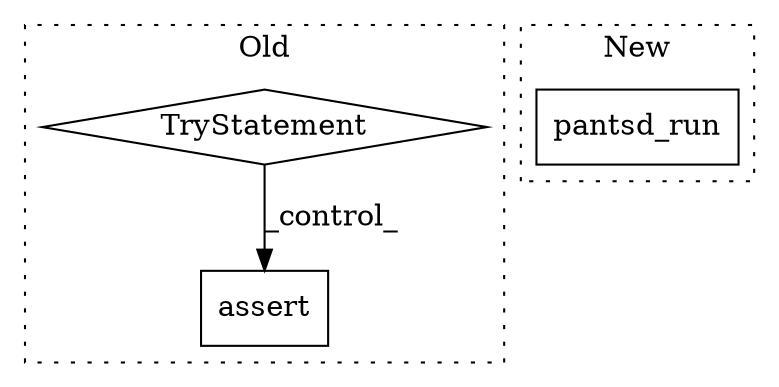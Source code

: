 digraph G {
subgraph cluster0 {
1 [label="assert" a="32" s="3465,3551" l="15,1" shape="box"];
3 [label="TryStatement" a="54" s="3423" l="4" shape="diamond"];
label = "Old";
style="dotted";
}
subgraph cluster1 {
2 [label="pantsd_run" a="32" s="4331,4367" l="11,1" shape="box"];
label = "New";
style="dotted";
}
3 -> 1 [label="_control_"];
}